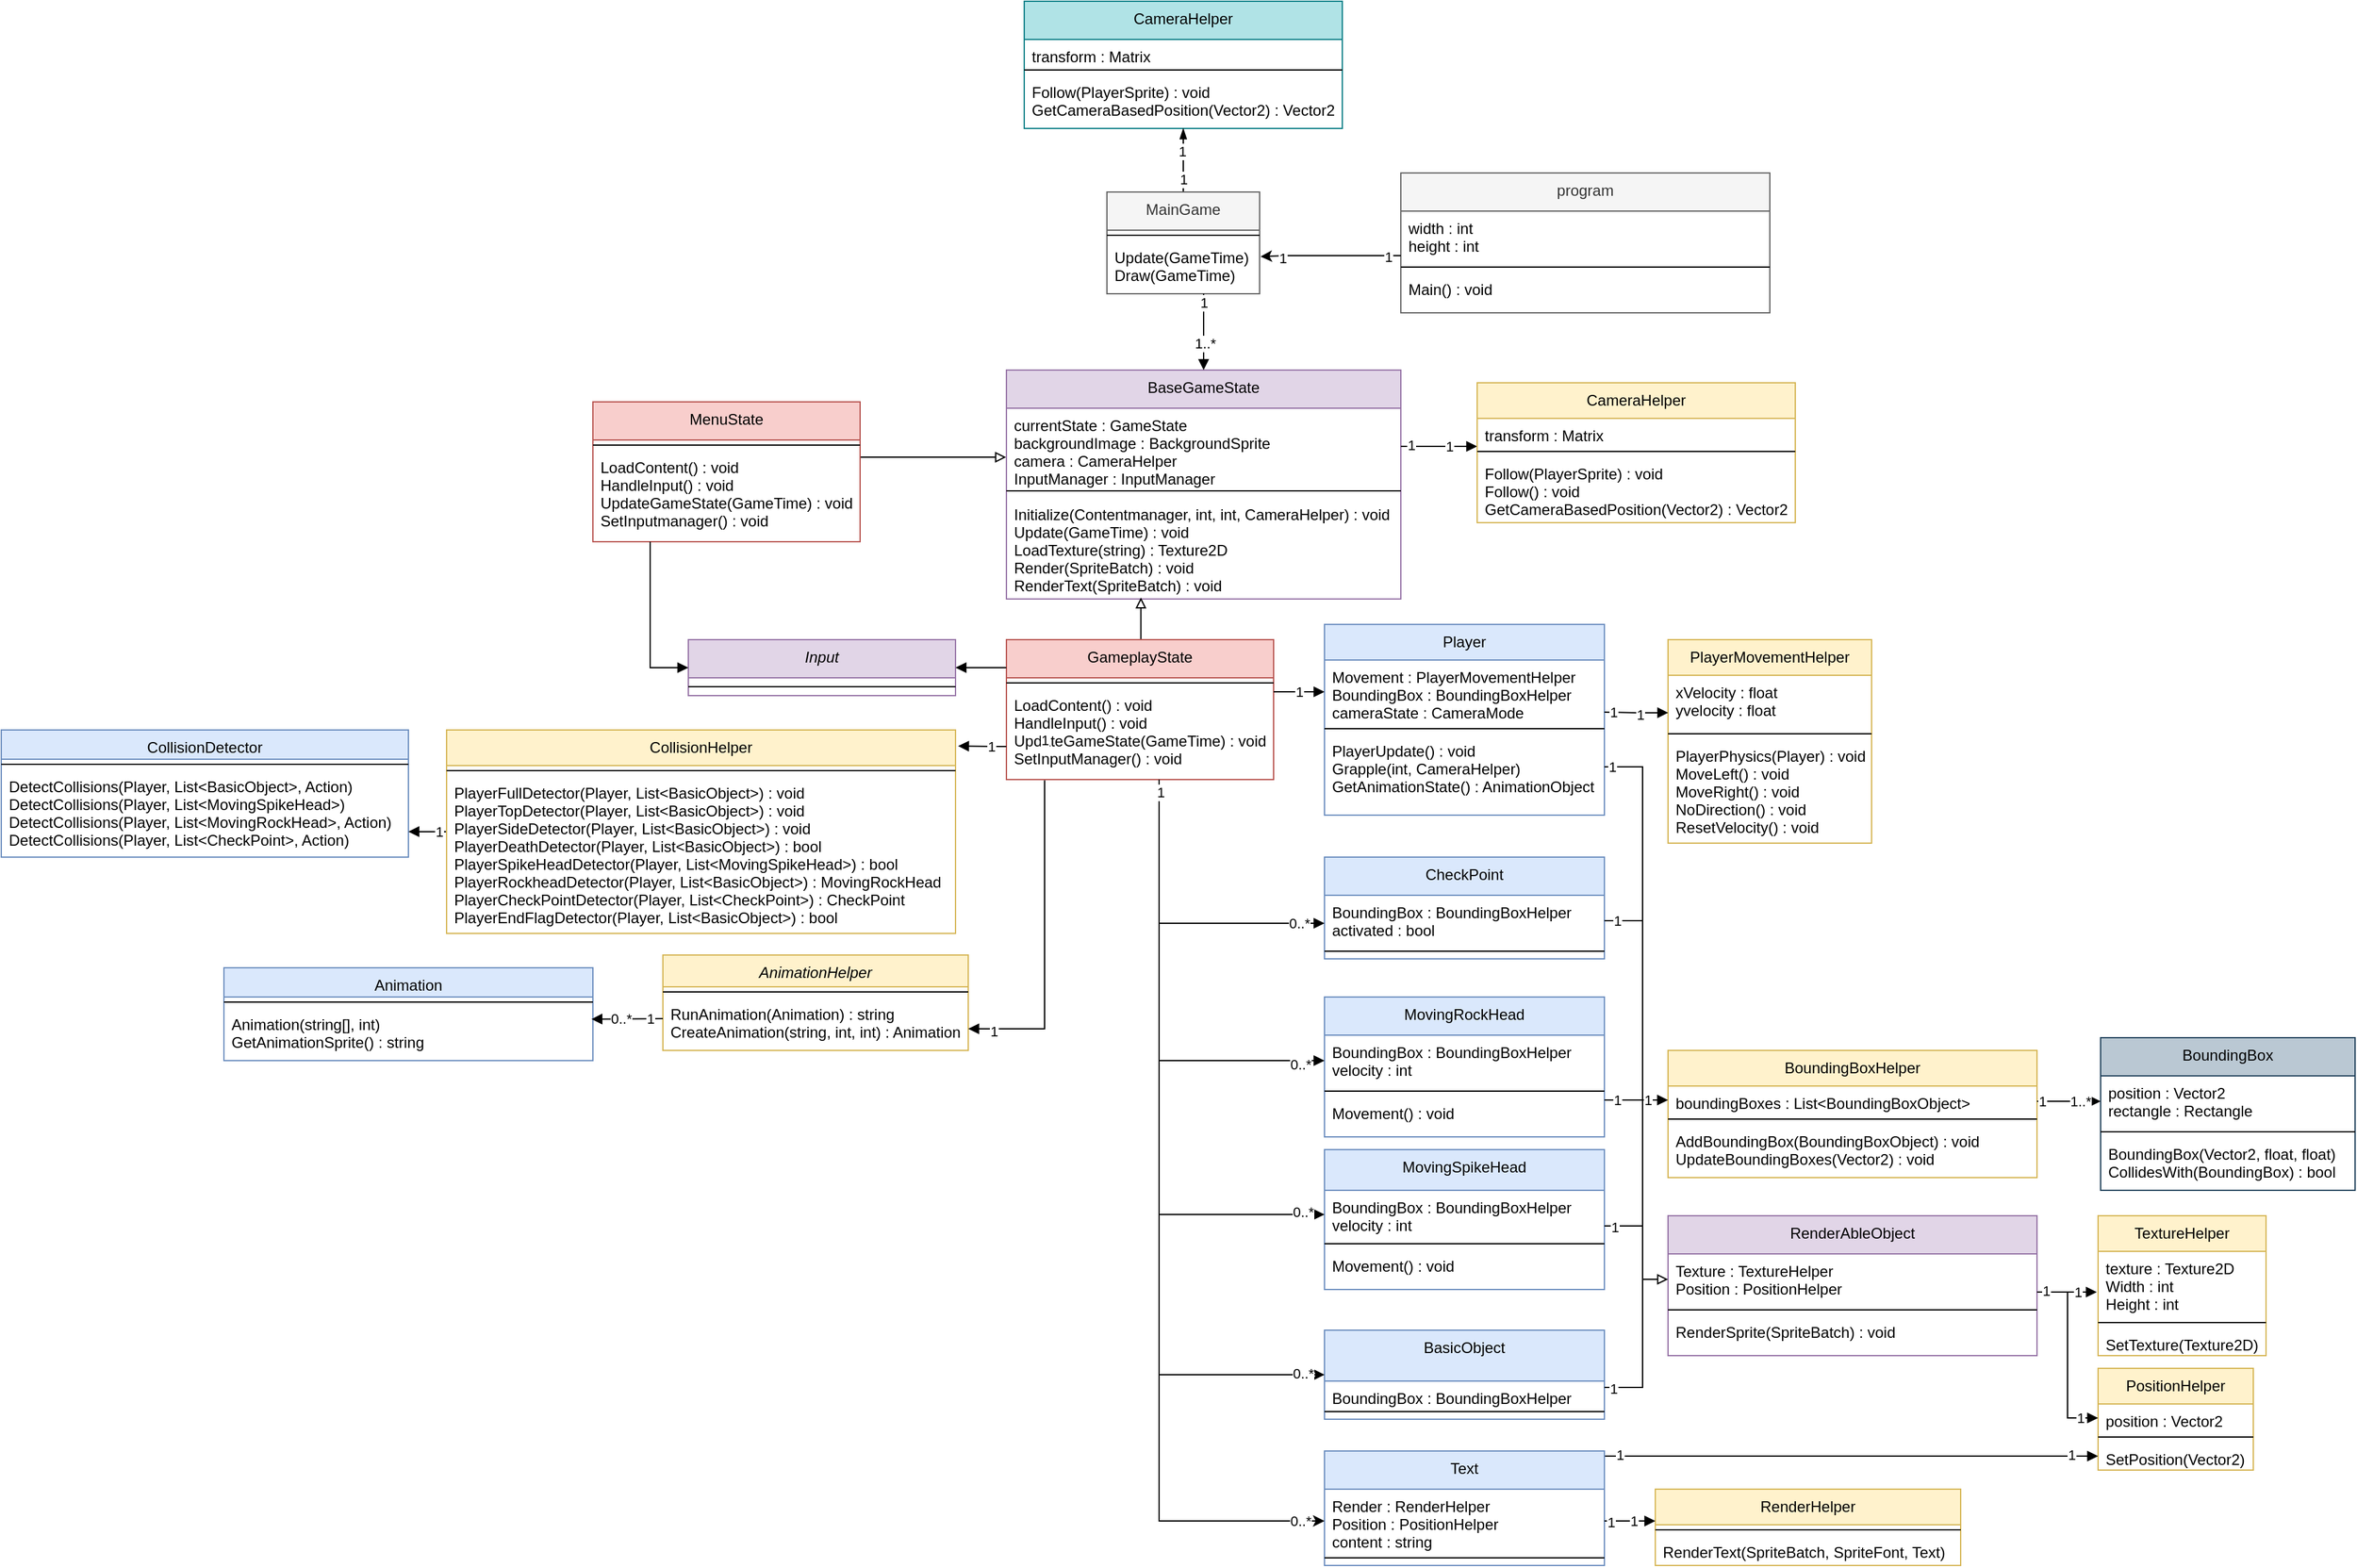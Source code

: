 <mxfile version="14.6.1" type="device"><diagram id="C5RBs43oDa-KdzZeNtuy" name="Page-1"><mxGraphModel dx="2031" dy="-80" grid="1" gridSize="10" guides="1" tooltips="1" connect="1" arrows="1" fold="1" page="1" pageScale="1" pageWidth="827" pageHeight="1169" math="0" shadow="0"><root><mxCell id="WIyWlLk6GJQsqaUBKTNV-0"/><mxCell id="WIyWlLk6GJQsqaUBKTNV-1" parent="WIyWlLk6GJQsqaUBKTNV-0"/><mxCell id="zkfFHV4jXpPFQw0GAbJ--0" value="AnimationHelper" style="swimlane;fontStyle=2;align=center;verticalAlign=top;childLayout=stackLayout;horizontal=1;startSize=25;horizontalStack=0;resizeParent=1;resizeLast=0;collapsible=1;marginBottom=0;rounded=0;shadow=0;strokeWidth=1;fillColor=#fff2cc;strokeColor=#d6b656;" parent="WIyWlLk6GJQsqaUBKTNV-1" vertex="1"><mxGeometry x="590" y="2940" width="240" height="75" as="geometry"><mxRectangle x="230" y="140" width="160" height="26" as="alternateBounds"/></mxGeometry></mxCell><mxCell id="zkfFHV4jXpPFQw0GAbJ--4" value="" style="line;html=1;strokeWidth=1;align=left;verticalAlign=middle;spacingTop=-1;spacingLeft=3;spacingRight=3;rotatable=0;labelPosition=right;points=[];portConstraint=eastwest;" parent="zkfFHV4jXpPFQw0GAbJ--0" vertex="1"><mxGeometry y="25" width="240" height="8" as="geometry"/></mxCell><mxCell id="zkfFHV4jXpPFQw0GAbJ--5" value="RunAnimation(Animation) : string&#10;CreateAnimation(string, int, int) : Animation" style="text;align=left;verticalAlign=top;spacingLeft=4;spacingRight=4;overflow=hidden;rotatable=0;points=[[0,0.5],[1,0.5]];portConstraint=eastwest;" parent="zkfFHV4jXpPFQw0GAbJ--0" vertex="1"><mxGeometry y="33" width="240" height="42" as="geometry"/></mxCell><mxCell id="zkfFHV4jXpPFQw0GAbJ--17" value="CameraHelper" style="swimlane;fontStyle=0;align=center;verticalAlign=top;childLayout=stackLayout;horizontal=1;startSize=30;horizontalStack=0;resizeParent=1;resizeLast=0;collapsible=1;marginBottom=0;rounded=0;shadow=0;strokeWidth=1;fillColor=#b0e3e6;strokeColor=#0e8088;" parent="WIyWlLk6GJQsqaUBKTNV-1" vertex="1"><mxGeometry x="874" y="2190" width="250" height="100" as="geometry"><mxRectangle x="550" y="140" width="160" height="26" as="alternateBounds"/></mxGeometry></mxCell><mxCell id="zkfFHV4jXpPFQw0GAbJ--18" value="transform : Matrix" style="text;align=left;verticalAlign=top;spacingLeft=4;spacingRight=4;overflow=hidden;rotatable=0;points=[[0,0.5],[1,0.5]];portConstraint=eastwest;" parent="zkfFHV4jXpPFQw0GAbJ--17" vertex="1"><mxGeometry y="30" width="250" height="20" as="geometry"/></mxCell><mxCell id="zkfFHV4jXpPFQw0GAbJ--23" value="" style="line;html=1;strokeWidth=1;align=left;verticalAlign=middle;spacingTop=-1;spacingLeft=3;spacingRight=3;rotatable=0;labelPosition=right;points=[];portConstraint=eastwest;" parent="zkfFHV4jXpPFQw0GAbJ--17" vertex="1"><mxGeometry y="50" width="250" height="8" as="geometry"/></mxCell><mxCell id="zkfFHV4jXpPFQw0GAbJ--24" value="Follow(PlayerSprite) : void&#10;GetCameraBasedPosition(Vector2) : Vector2" style="text;align=left;verticalAlign=top;spacingLeft=4;spacingRight=4;overflow=hidden;rotatable=0;points=[[0,0.5],[1,0.5]];portConstraint=eastwest;" parent="zkfFHV4jXpPFQw0GAbJ--17" vertex="1"><mxGeometry y="58" width="250" height="42" as="geometry"/></mxCell><mxCell id="UKJyOUW8SB3QgtQddZ1m-20" value="Input" style="swimlane;fontStyle=2;align=center;verticalAlign=top;childLayout=stackLayout;horizontal=1;startSize=30;horizontalStack=0;resizeParent=1;resizeLast=0;collapsible=1;marginBottom=0;rounded=0;shadow=0;strokeWidth=1;fillColor=#e1d5e7;strokeColor=#9673a6;" parent="WIyWlLk6GJQsqaUBKTNV-1" vertex="1"><mxGeometry x="610" y="2692" width="210" height="44" as="geometry"><mxRectangle x="230" y="140" width="160" height="26" as="alternateBounds"/></mxGeometry></mxCell><mxCell id="UKJyOUW8SB3QgtQddZ1m-21" value="" style="line;html=1;strokeWidth=1;align=left;verticalAlign=middle;spacingTop=-1;spacingLeft=3;spacingRight=3;rotatable=0;labelPosition=right;points=[];portConstraint=eastwest;" parent="UKJyOUW8SB3QgtQddZ1m-20" vertex="1"><mxGeometry y="30" width="210" height="14" as="geometry"/></mxCell><mxCell id="UKJyOUW8SB3QgtQddZ1m-43" value="BaseGameState" style="swimlane;fontStyle=0;align=center;verticalAlign=top;childLayout=stackLayout;horizontal=1;startSize=30;horizontalStack=0;resizeParent=1;resizeLast=0;collapsible=1;marginBottom=0;rounded=0;shadow=0;strokeWidth=1;fillColor=#e1d5e7;strokeColor=#9673a6;" parent="WIyWlLk6GJQsqaUBKTNV-1" vertex="1"><mxGeometry x="860" y="2480" width="310" height="180" as="geometry"><mxRectangle x="550" y="140" width="160" height="26" as="alternateBounds"/></mxGeometry></mxCell><mxCell id="UKJyOUW8SB3QgtQddZ1m-44" value="currentState : GameState&#10;backgroundImage : BackgroundSprite&#10;camera : CameraHelper&#10;InputManager : InputManager" style="text;align=left;verticalAlign=top;spacingLeft=4;spacingRight=4;overflow=hidden;rotatable=0;points=[[0,0.5],[1,0.5]];portConstraint=eastwest;" parent="UKJyOUW8SB3QgtQddZ1m-43" vertex="1"><mxGeometry y="30" width="310" height="60" as="geometry"/></mxCell><mxCell id="UKJyOUW8SB3QgtQddZ1m-45" value="" style="line;html=1;strokeWidth=1;align=left;verticalAlign=middle;spacingTop=-1;spacingLeft=3;spacingRight=3;rotatable=0;labelPosition=right;points=[];portConstraint=eastwest;" parent="UKJyOUW8SB3QgtQddZ1m-43" vertex="1"><mxGeometry y="90" width="310" height="10" as="geometry"/></mxCell><mxCell id="UKJyOUW8SB3QgtQddZ1m-46" value="Initialize(Contentmanager, int, int, CameraHelper) : void&#10;Update(GameTime) : void&#10;LoadTexture(string) : Texture2D&#10;Render(SpriteBatch) : void&#10;RenderText(SpriteBatch) : void" style="text;align=left;verticalAlign=top;spacingLeft=4;spacingRight=4;overflow=hidden;rotatable=0;points=[[0,0.5],[1,0.5]];portConstraint=eastwest;" parent="UKJyOUW8SB3QgtQddZ1m-43" vertex="1"><mxGeometry y="100" width="310" height="80" as="geometry"/></mxCell><mxCell id="UKJyOUW8SB3QgtQddZ1m-122" style="edgeStyle=orthogonalEdgeStyle;rounded=0;orthogonalLoop=1;jettySize=auto;html=1;endArrow=block;endFill=0;entryX=-0.001;entryY=0.642;entryDx=0;entryDy=0;entryPerimeter=0;" parent="WIyWlLk6GJQsqaUBKTNV-1" source="UKJyOUW8SB3QgtQddZ1m-53" edge="1" target="UKJyOUW8SB3QgtQddZ1m-44"><mxGeometry relative="1" as="geometry"><mxPoint x="895.03" y="3030" as="sourcePoint"/><mxPoint x="895" y="2670" as="targetPoint"/><Array as="points"><mxPoint x="790" y="2549"/></Array></mxGeometry></mxCell><mxCell id="UKJyOUW8SB3QgtQddZ1m-50" value="MenuState" style="swimlane;fontStyle=0;align=center;verticalAlign=top;childLayout=stackLayout;horizontal=1;startSize=30;horizontalStack=0;resizeParent=1;resizeLast=0;collapsible=1;marginBottom=0;rounded=0;shadow=0;strokeWidth=1;fillColor=#f8cecc;strokeColor=#b85450;" parent="WIyWlLk6GJQsqaUBKTNV-1" vertex="1"><mxGeometry x="535" y="2505" width="210" height="110" as="geometry"><mxRectangle x="550" y="140" width="160" height="26" as="alternateBounds"/></mxGeometry></mxCell><mxCell id="UKJyOUW8SB3QgtQddZ1m-52" value="" style="line;html=1;strokeWidth=1;align=left;verticalAlign=middle;spacingTop=-1;spacingLeft=3;spacingRight=3;rotatable=0;labelPosition=right;points=[];portConstraint=eastwest;" parent="UKJyOUW8SB3QgtQddZ1m-50" vertex="1"><mxGeometry y="30" width="210" height="8" as="geometry"/></mxCell><mxCell id="UKJyOUW8SB3QgtQddZ1m-53" value="LoadContent() : void&#10;HandleInput() : void&#10;UpdateGameState(GameTime) : void&#10;SetInputmanager() : void" style="text;align=left;verticalAlign=top;spacingLeft=4;spacingRight=4;overflow=hidden;rotatable=0;points=[[0,0.5],[1,0.5]];portConstraint=eastwest;" parent="UKJyOUW8SB3QgtQddZ1m-50" vertex="1"><mxGeometry y="38" width="210" height="72" as="geometry"/></mxCell><mxCell id="UKJyOUW8SB3QgtQddZ1m-123" style="edgeStyle=orthogonalEdgeStyle;rounded=0;orthogonalLoop=1;jettySize=auto;html=1;endArrow=block;endFill=0;entryX=0.341;entryY=0.986;entryDx=0;entryDy=0;entryPerimeter=0;" parent="WIyWlLk6GJQsqaUBKTNV-1" source="UKJyOUW8SB3QgtQddZ1m-54" target="UKJyOUW8SB3QgtQddZ1m-46" edge="1"><mxGeometry relative="1" as="geometry"><mxPoint x="1130" y="2730" as="targetPoint"/><Array as="points"><mxPoint x="966" y="2659"/></Array></mxGeometry></mxCell><mxCell id="UKJyOUW8SB3QgtQddZ1m-54" value="GameplayState" style="swimlane;fontStyle=0;align=center;verticalAlign=top;childLayout=stackLayout;horizontal=1;startSize=30;horizontalStack=0;resizeParent=1;resizeLast=0;collapsible=1;marginBottom=0;rounded=0;shadow=0;strokeWidth=1;fillColor=#f8cecc;strokeColor=#b85450;" parent="WIyWlLk6GJQsqaUBKTNV-1" vertex="1"><mxGeometry x="860" y="2692" width="210" height="110" as="geometry"><mxRectangle x="550" y="140" width="160" height="26" as="alternateBounds"/></mxGeometry></mxCell><mxCell id="UKJyOUW8SB3QgtQddZ1m-56" value="" style="line;html=1;strokeWidth=1;align=left;verticalAlign=middle;spacingTop=-1;spacingLeft=3;spacingRight=3;rotatable=0;labelPosition=right;points=[];portConstraint=eastwest;" parent="UKJyOUW8SB3QgtQddZ1m-54" vertex="1"><mxGeometry y="30" width="210" height="8" as="geometry"/></mxCell><mxCell id="UKJyOUW8SB3QgtQddZ1m-57" value="LoadContent() : void&#10;HandleInput() : void&#10;UpdateGameState(GameTime) : void&#10;SetInputManager() : void&#10;" style="text;align=left;verticalAlign=top;spacingLeft=4;spacingRight=4;overflow=hidden;rotatable=0;points=[[0,0.5],[1,0.5]];portConstraint=eastwest;" parent="UKJyOUW8SB3QgtQddZ1m-54" vertex="1"><mxGeometry y="38" width="210" height="72" as="geometry"/></mxCell><mxCell id="UKJyOUW8SB3QgtQddZ1m-58" value="RenderAbleObject&#10;" style="swimlane;fontStyle=0;align=center;verticalAlign=top;childLayout=stackLayout;horizontal=1;startSize=30;horizontalStack=0;resizeParent=1;resizeLast=0;collapsible=1;marginBottom=0;rounded=0;shadow=0;strokeWidth=1;fillColor=#e1d5e7;strokeColor=#9673a6;" parent="WIyWlLk6GJQsqaUBKTNV-1" vertex="1"><mxGeometry x="1380" y="3145" width="290" height="110" as="geometry"><mxRectangle x="550" y="140" width="160" height="26" as="alternateBounds"/></mxGeometry></mxCell><mxCell id="UKJyOUW8SB3QgtQddZ1m-59" value="Texture : TextureHelper&#10;Position : PositionHelper" style="text;align=left;verticalAlign=top;spacingLeft=4;spacingRight=4;overflow=hidden;rotatable=0;points=[[0,0.5],[1,0.5]];portConstraint=eastwest;" parent="UKJyOUW8SB3QgtQddZ1m-58" vertex="1"><mxGeometry y="30" width="290" height="40" as="geometry"/></mxCell><mxCell id="UKJyOUW8SB3QgtQddZ1m-60" value="" style="line;html=1;strokeWidth=1;align=left;verticalAlign=middle;spacingTop=-1;spacingLeft=3;spacingRight=3;rotatable=0;labelPosition=right;points=[];portConstraint=eastwest;" parent="UKJyOUW8SB3QgtQddZ1m-58" vertex="1"><mxGeometry y="70" width="290" height="8" as="geometry"/></mxCell><mxCell id="UKJyOUW8SB3QgtQddZ1m-61" value="RenderSprite(SpriteBatch) : void" style="text;align=left;verticalAlign=top;spacingLeft=4;spacingRight=4;overflow=hidden;rotatable=0;points=[[0,0.5],[1,0.5]];portConstraint=eastwest;" parent="UKJyOUW8SB3QgtQddZ1m-58" vertex="1"><mxGeometry y="78" width="290" height="22" as="geometry"/></mxCell><mxCell id="UKJyOUW8SB3QgtQddZ1m-62" value="Animation" style="swimlane;fontStyle=0;align=center;verticalAlign=top;childLayout=stackLayout;horizontal=1;startSize=23;horizontalStack=0;resizeParent=1;resizeLast=0;collapsible=1;marginBottom=0;rounded=0;shadow=0;strokeWidth=1;strokeColor=#6c8ebf;fillColor=#dae8fc;" parent="WIyWlLk6GJQsqaUBKTNV-1" vertex="1"><mxGeometry x="245" y="2950" width="290" height="73" as="geometry"><mxRectangle x="550" y="140" width="160" height="26" as="alternateBounds"/></mxGeometry></mxCell><mxCell id="UKJyOUW8SB3QgtQddZ1m-64" value="" style="line;html=1;strokeWidth=1;align=left;verticalAlign=middle;spacingTop=-1;spacingLeft=3;spacingRight=3;rotatable=0;labelPosition=right;points=[];portConstraint=eastwest;" parent="UKJyOUW8SB3QgtQddZ1m-62" vertex="1"><mxGeometry y="23" width="290" height="8" as="geometry"/></mxCell><mxCell id="UKJyOUW8SB3QgtQddZ1m-65" value="Animation(string[], int)&#10;GetAnimationSprite() : string" style="text;align=left;verticalAlign=top;spacingLeft=4;spacingRight=4;overflow=hidden;rotatable=0;points=[[0,0.5],[1,0.5]];portConstraint=eastwest;" parent="UKJyOUW8SB3QgtQddZ1m-62" vertex="1"><mxGeometry y="31" width="290" height="42" as="geometry"/></mxCell><mxCell id="UKJyOUW8SB3QgtQddZ1m-70" value="BoundingBox" style="swimlane;fontStyle=0;align=center;verticalAlign=top;childLayout=stackLayout;horizontal=1;startSize=30;horizontalStack=0;resizeParent=1;resizeLast=0;collapsible=1;marginBottom=0;rounded=0;shadow=0;strokeWidth=1;fillColor=#bac8d3;strokeColor=#23445d;" parent="WIyWlLk6GJQsqaUBKTNV-1" vertex="1"><mxGeometry x="1720" y="3005" width="200" height="120" as="geometry"><mxRectangle x="550" y="140" width="160" height="26" as="alternateBounds"/></mxGeometry></mxCell><mxCell id="UKJyOUW8SB3QgtQddZ1m-71" value="position : Vector2&#10;rectangle : Rectangle" style="text;align=left;verticalAlign=top;spacingLeft=4;spacingRight=4;overflow=hidden;rotatable=0;points=[[0,0.5],[1,0.5]];portConstraint=eastwest;" parent="UKJyOUW8SB3QgtQddZ1m-70" vertex="1"><mxGeometry y="30" width="200" height="40" as="geometry"/></mxCell><mxCell id="UKJyOUW8SB3QgtQddZ1m-72" value="" style="line;html=1;strokeWidth=1;align=left;verticalAlign=middle;spacingTop=-1;spacingLeft=3;spacingRight=3;rotatable=0;labelPosition=right;points=[];portConstraint=eastwest;" parent="UKJyOUW8SB3QgtQddZ1m-70" vertex="1"><mxGeometry y="70" width="200" height="8" as="geometry"/></mxCell><mxCell id="UKJyOUW8SB3QgtQddZ1m-73" value="BoundingBox(Vector2, float, float)&#10;CollidesWith(BoundingBox) : bool" style="text;align=left;verticalAlign=top;spacingLeft=4;spacingRight=4;overflow=hidden;rotatable=0;points=[[0,0.5],[1,0.5]];portConstraint=eastwest;" parent="UKJyOUW8SB3QgtQddZ1m-70" vertex="1"><mxGeometry y="78" width="200" height="42" as="geometry"/></mxCell><mxCell id="UKJyOUW8SB3QgtQddZ1m-78" value="CheckPoint" style="swimlane;fontStyle=0;align=center;verticalAlign=top;childLayout=stackLayout;horizontal=1;startSize=30;horizontalStack=0;resizeParent=1;resizeLast=0;collapsible=1;marginBottom=0;rounded=0;shadow=0;strokeWidth=1;fillColor=#dae8fc;strokeColor=#6c8ebf;" parent="WIyWlLk6GJQsqaUBKTNV-1" vertex="1"><mxGeometry x="1110" y="2863" width="220" height="80" as="geometry"><mxRectangle x="550" y="140" width="160" height="26" as="alternateBounds"/></mxGeometry></mxCell><mxCell id="UKJyOUW8SB3QgtQddZ1m-79" value="BoundingBox : BoundingBoxHelper&#10;activated : bool" style="text;align=left;verticalAlign=top;spacingLeft=4;spacingRight=4;overflow=hidden;rotatable=0;points=[[0,0.5],[1,0.5]];portConstraint=eastwest;" parent="UKJyOUW8SB3QgtQddZ1m-78" vertex="1"><mxGeometry y="30" width="220" height="40" as="geometry"/></mxCell><mxCell id="UKJyOUW8SB3QgtQddZ1m-80" value="" style="line;html=1;strokeWidth=1;align=left;verticalAlign=middle;spacingTop=-1;spacingLeft=3;spacingRight=3;rotatable=0;labelPosition=right;points=[];portConstraint=eastwest;" parent="UKJyOUW8SB3QgtQddZ1m-78" vertex="1"><mxGeometry y="70" width="220" height="8" as="geometry"/></mxCell><mxCell id="UKJyOUW8SB3QgtQddZ1m-82" value="CollisionDetector" style="swimlane;fontStyle=0;align=center;verticalAlign=top;childLayout=stackLayout;horizontal=1;startSize=23;horizontalStack=0;resizeParent=1;resizeLast=0;collapsible=1;marginBottom=0;rounded=0;shadow=0;strokeWidth=1;fillColor=#dae8fc;strokeColor=#6c8ebf;" parent="WIyWlLk6GJQsqaUBKTNV-1" vertex="1"><mxGeometry x="70" y="2763" width="320" height="100" as="geometry"><mxRectangle x="550" y="140" width="160" height="26" as="alternateBounds"/></mxGeometry></mxCell><mxCell id="UKJyOUW8SB3QgtQddZ1m-84" value="" style="line;html=1;strokeWidth=1;align=left;verticalAlign=middle;spacingTop=-1;spacingLeft=3;spacingRight=3;rotatable=0;labelPosition=right;points=[];portConstraint=eastwest;" parent="UKJyOUW8SB3QgtQddZ1m-82" vertex="1"><mxGeometry y="23" width="320" height="8" as="geometry"/></mxCell><mxCell id="UKJyOUW8SB3QgtQddZ1m-85" value="DetectCollisions(Player, List&lt;BasicObject&gt;, Action)&#10;DetectCollisions(Player, List&lt;MovingSpikeHead&gt;)&#10;DetectCollisions(Player, List&lt;MovingRockHead&gt;, Action)&#10;DetectCollisions(Player, List&lt;CheckPoint&gt;, Action)" style="text;align=left;verticalAlign=top;spacingLeft=4;spacingRight=4;overflow=hidden;rotatable=0;points=[[0,0.5],[1,0.5]];portConstraint=eastwest;" parent="UKJyOUW8SB3QgtQddZ1m-82" vertex="1"><mxGeometry y="31" width="320" height="69" as="geometry"/></mxCell><mxCell id="UKJyOUW8SB3QgtQddZ1m-95" value="MovingRockHead" style="swimlane;fontStyle=0;align=center;verticalAlign=top;childLayout=stackLayout;horizontal=1;startSize=30;horizontalStack=0;resizeParent=1;resizeLast=0;collapsible=1;marginBottom=0;rounded=0;shadow=0;strokeWidth=1;fillColor=#dae8fc;strokeColor=#6c8ebf;" parent="WIyWlLk6GJQsqaUBKTNV-1" vertex="1"><mxGeometry x="1110" y="2973" width="220" height="110" as="geometry"><mxRectangle x="550" y="140" width="160" height="26" as="alternateBounds"/></mxGeometry></mxCell><mxCell id="UKJyOUW8SB3QgtQddZ1m-96" value="BoundingBox : BoundingBoxHelper&#10;velocity : int" style="text;align=left;verticalAlign=top;spacingLeft=4;spacingRight=4;overflow=hidden;rotatable=0;points=[[0,0.5],[1,0.5]];portConstraint=eastwest;" parent="UKJyOUW8SB3QgtQddZ1m-95" vertex="1"><mxGeometry y="30" width="220" height="40" as="geometry"/></mxCell><mxCell id="UKJyOUW8SB3QgtQddZ1m-97" value="" style="line;html=1;strokeWidth=1;align=left;verticalAlign=middle;spacingTop=-1;spacingLeft=3;spacingRight=3;rotatable=0;labelPosition=right;points=[];portConstraint=eastwest;" parent="UKJyOUW8SB3QgtQddZ1m-95" vertex="1"><mxGeometry y="70" width="220" height="8" as="geometry"/></mxCell><mxCell id="UKJyOUW8SB3QgtQddZ1m-98" value="Movement() : void" style="text;align=left;verticalAlign=top;spacingLeft=4;spacingRight=4;overflow=hidden;rotatable=0;points=[[0,0.5],[1,0.5]];portConstraint=eastwest;" parent="UKJyOUW8SB3QgtQddZ1m-95" vertex="1"><mxGeometry y="78" width="220" height="32" as="geometry"/></mxCell><mxCell id="UKJyOUW8SB3QgtQddZ1m-99" value="MovingSpikeHead" style="swimlane;fontStyle=0;align=center;verticalAlign=top;childLayout=stackLayout;horizontal=1;startSize=32;horizontalStack=0;resizeParent=1;resizeLast=0;collapsible=1;marginBottom=0;rounded=0;shadow=0;strokeWidth=1;fillColor=#dae8fc;strokeColor=#6c8ebf;" parent="WIyWlLk6GJQsqaUBKTNV-1" vertex="1"><mxGeometry x="1110" y="3093" width="220" height="110" as="geometry"><mxRectangle x="550" y="140" width="160" height="26" as="alternateBounds"/></mxGeometry></mxCell><mxCell id="UKJyOUW8SB3QgtQddZ1m-100" value="BoundingBox : BoundingBoxHelper&#10;velocity : int" style="text;align=left;verticalAlign=top;spacingLeft=4;spacingRight=4;overflow=hidden;rotatable=0;points=[[0,0.5],[1,0.5]];portConstraint=eastwest;" parent="UKJyOUW8SB3QgtQddZ1m-99" vertex="1"><mxGeometry y="32" width="220" height="38" as="geometry"/></mxCell><mxCell id="UKJyOUW8SB3QgtQddZ1m-101" value="" style="line;html=1;strokeWidth=1;align=left;verticalAlign=middle;spacingTop=-1;spacingLeft=3;spacingRight=3;rotatable=0;labelPosition=right;points=[];portConstraint=eastwest;" parent="UKJyOUW8SB3QgtQddZ1m-99" vertex="1"><mxGeometry y="70" width="220" height="8" as="geometry"/></mxCell><mxCell id="UKJyOUW8SB3QgtQddZ1m-102" value="Movement() : void" style="text;align=left;verticalAlign=top;spacingLeft=4;spacingRight=4;overflow=hidden;rotatable=0;points=[[0,0.5],[1,0.5]];portConstraint=eastwest;" parent="UKJyOUW8SB3QgtQddZ1m-99" vertex="1"><mxGeometry y="78" width="220" height="22" as="geometry"/></mxCell><mxCell id="UKJyOUW8SB3QgtQddZ1m-108" value="program" style="swimlane;fontStyle=0;align=center;verticalAlign=top;childLayout=stackLayout;horizontal=1;startSize=30;horizontalStack=0;resizeParent=1;resizeLast=0;collapsible=1;marginBottom=0;rounded=0;shadow=0;strokeWidth=1;fillColor=#f5f5f5;strokeColor=#666666;fontColor=#333333;" parent="WIyWlLk6GJQsqaUBKTNV-1" vertex="1"><mxGeometry x="1170" y="2325" width="290" height="110" as="geometry"><mxRectangle x="550" y="140" width="160" height="26" as="alternateBounds"/></mxGeometry></mxCell><mxCell id="UKJyOUW8SB3QgtQddZ1m-109" value="width : int&#10;height : int" style="text;align=left;verticalAlign=top;spacingLeft=4;spacingRight=4;overflow=hidden;rotatable=0;points=[[0,0.5],[1,0.5]];portConstraint=eastwest;" parent="UKJyOUW8SB3QgtQddZ1m-108" vertex="1"><mxGeometry y="30" width="290" height="40" as="geometry"/></mxCell><mxCell id="UKJyOUW8SB3QgtQddZ1m-110" value="" style="line;html=1;strokeWidth=1;align=left;verticalAlign=middle;spacingTop=-1;spacingLeft=3;spacingRight=3;rotatable=0;labelPosition=right;points=[];portConstraint=eastwest;" parent="UKJyOUW8SB3QgtQddZ1m-108" vertex="1"><mxGeometry y="70" width="290" height="8" as="geometry"/></mxCell><mxCell id="UKJyOUW8SB3QgtQddZ1m-111" value="Main() : void" style="text;align=left;verticalAlign=top;spacingLeft=4;spacingRight=4;overflow=hidden;rotatable=0;points=[[0,0.5],[1,0.5]];portConstraint=eastwest;" parent="UKJyOUW8SB3QgtQddZ1m-108" vertex="1"><mxGeometry y="78" width="290" height="32" as="geometry"/></mxCell><mxCell id="UKJyOUW8SB3QgtQddZ1m-127" style="edgeStyle=orthogonalEdgeStyle;rounded=0;orthogonalLoop=1;jettySize=auto;html=1;entryX=0.5;entryY=1;entryDx=0;entryDy=0;endArrow=blockThin;endFill=1;" parent="WIyWlLk6GJQsqaUBKTNV-1" source="UKJyOUW8SB3QgtQddZ1m-112" target="zkfFHV4jXpPFQw0GAbJ--17" edge="1"><mxGeometry relative="1" as="geometry"/></mxCell><mxCell id="JgS4FXHaEcFhiL_z27jt-89" value="1" style="edgeLabel;html=1;align=center;verticalAlign=middle;resizable=0;points=[];" parent="UKJyOUW8SB3QgtQddZ1m-127" vertex="1" connectable="0"><mxGeometry x="-0.697" relative="1" as="geometry"><mxPoint y="-3" as="offset"/></mxGeometry></mxCell><mxCell id="JgS4FXHaEcFhiL_z27jt-90" value="1" style="edgeLabel;html=1;align=center;verticalAlign=middle;resizable=0;points=[];" parent="UKJyOUW8SB3QgtQddZ1m-127" vertex="1" connectable="0"><mxGeometry x="0.29" y="1" relative="1" as="geometry"><mxPoint as="offset"/></mxGeometry></mxCell><mxCell id="UKJyOUW8SB3QgtQddZ1m-112" value="MainGame" style="swimlane;fontStyle=0;align=center;verticalAlign=top;childLayout=stackLayout;horizontal=1;startSize=30;horizontalStack=0;resizeParent=1;resizeLast=0;collapsible=1;marginBottom=0;rounded=0;shadow=0;strokeWidth=1;fillColor=#f5f5f5;strokeColor=#666666;fontColor=#333333;" parent="WIyWlLk6GJQsqaUBKTNV-1" vertex="1"><mxGeometry x="939" y="2340" width="120" height="80" as="geometry"><mxRectangle x="550" y="140" width="160" height="26" as="alternateBounds"/></mxGeometry></mxCell><mxCell id="UKJyOUW8SB3QgtQddZ1m-114" value="" style="line;html=1;strokeWidth=1;align=left;verticalAlign=middle;spacingTop=-1;spacingLeft=3;spacingRight=3;rotatable=0;labelPosition=right;points=[];portConstraint=eastwest;" parent="UKJyOUW8SB3QgtQddZ1m-112" vertex="1"><mxGeometry y="30" width="120" height="8" as="geometry"/></mxCell><mxCell id="UKJyOUW8SB3QgtQddZ1m-115" value="Update(GameTime)&#10;Draw(GameTime)" style="text;align=left;verticalAlign=top;spacingLeft=4;spacingRight=4;overflow=hidden;rotatable=0;points=[[0,0.5],[1,0.5]];portConstraint=eastwest;" parent="UKJyOUW8SB3QgtQddZ1m-112" vertex="1"><mxGeometry y="38" width="120" height="42" as="geometry"/></mxCell><mxCell id="JgS4FXHaEcFhiL_z27jt-22" style="edgeStyle=orthogonalEdgeStyle;rounded=0;orthogonalLoop=1;jettySize=auto;html=1;entryX=0.5;entryY=0;entryDx=0;entryDy=0;endArrow=block;endFill=1;" parent="WIyWlLk6GJQsqaUBKTNV-1" source="UKJyOUW8SB3QgtQddZ1m-115" target="UKJyOUW8SB3QgtQddZ1m-43" edge="1"><mxGeometry relative="1" as="geometry"><Array as="points"><mxPoint x="1015" y="2460"/><mxPoint x="1015" y="2460"/></Array></mxGeometry></mxCell><mxCell id="JgS4FXHaEcFhiL_z27jt-87" value="1" style="edgeLabel;html=1;align=center;verticalAlign=middle;resizable=0;points=[];" parent="JgS4FXHaEcFhiL_z27jt-22" vertex="1" connectable="0"><mxGeometry x="-0.781" relative="1" as="geometry"><mxPoint as="offset"/></mxGeometry></mxCell><mxCell id="JgS4FXHaEcFhiL_z27jt-88" value="1..*" style="edgeLabel;html=1;align=center;verticalAlign=middle;resizable=0;points=[];" parent="JgS4FXHaEcFhiL_z27jt-22" vertex="1" connectable="0"><mxGeometry x="0.286" y="1" relative="1" as="geometry"><mxPoint as="offset"/></mxGeometry></mxCell><mxCell id="gTnnbaOw289fGiTRj1ef-2" style="edgeStyle=orthogonalEdgeStyle;rounded=0;orthogonalLoop=1;jettySize=auto;html=1;entryX=1.006;entryY=0.304;entryDx=0;entryDy=0;entryPerimeter=0;" parent="WIyWlLk6GJQsqaUBKTNV-1" source="UKJyOUW8SB3QgtQddZ1m-109" target="UKJyOUW8SB3QgtQddZ1m-115" edge="1"><mxGeometry relative="1" as="geometry"><mxPoint x="1100" y="2430" as="targetPoint"/><Array as="points"><mxPoint x="1080" y="2390"/><mxPoint x="1060" y="2391"/></Array></mxGeometry></mxCell><mxCell id="gTnnbaOw289fGiTRj1ef-3" value="1" style="edgeLabel;html=1;align=center;verticalAlign=middle;resizable=0;points=[];" parent="gTnnbaOw289fGiTRj1ef-2" vertex="1" connectable="0"><mxGeometry x="-0.821" y="1" relative="1" as="geometry"><mxPoint as="offset"/></mxGeometry></mxCell><mxCell id="gTnnbaOw289fGiTRj1ef-4" value="1" style="edgeLabel;html=1;align=center;verticalAlign=middle;resizable=0;points=[];" parent="gTnnbaOw289fGiTRj1ef-2" vertex="1" connectable="0"><mxGeometry x="0.699" y="2" relative="1" as="geometry"><mxPoint as="offset"/></mxGeometry></mxCell><mxCell id="oJLxA_RmG0x0iidWIF-b-1" style="edgeStyle=orthogonalEdgeStyle;rounded=0;orthogonalLoop=1;jettySize=auto;html=1;endArrow=block;endFill=1;" edge="1" parent="WIyWlLk6GJQsqaUBKTNV-1" source="UKJyOUW8SB3QgtQddZ1m-53" target="UKJyOUW8SB3QgtQddZ1m-20"><mxGeometry relative="1" as="geometry"><Array as="points"><mxPoint x="580" y="2714"/></Array></mxGeometry></mxCell><mxCell id="oJLxA_RmG0x0iidWIF-b-2" style="edgeStyle=orthogonalEdgeStyle;rounded=0;orthogonalLoop=1;jettySize=auto;html=1;entryX=1;entryY=0.5;entryDx=0;entryDy=0;endArrow=block;endFill=1;" edge="1" parent="WIyWlLk6GJQsqaUBKTNV-1" target="UKJyOUW8SB3QgtQddZ1m-20"><mxGeometry relative="1" as="geometry"><mxPoint x="860" y="2714" as="sourcePoint"/><Array as="points"><mxPoint x="860" y="2714"/></Array></mxGeometry></mxCell><mxCell id="JgS4FXHaEcFhiL_z27jt-17" style="edgeStyle=orthogonalEdgeStyle;rounded=0;orthogonalLoop=1;jettySize=auto;html=1;endArrow=block;endFill=1;exitX=0.143;exitY=1.008;exitDx=0;exitDy=0;exitPerimeter=0;" parent="WIyWlLk6GJQsqaUBKTNV-1" edge="1" source="UKJyOUW8SB3QgtQddZ1m-57"><mxGeometry relative="1" as="geometry"><Array as="points"><mxPoint x="890" y="2998"/></Array><mxPoint x="890" y="2810" as="sourcePoint"/><mxPoint x="830" y="2998" as="targetPoint"/></mxGeometry></mxCell><mxCell id="JgS4FXHaEcFhiL_z27jt-62" value="1" style="edgeLabel;html=1;align=center;verticalAlign=middle;resizable=0;points=[];" parent="JgS4FXHaEcFhiL_z27jt-17" vertex="1" connectable="0"><mxGeometry x="0.33" relative="1" as="geometry"><mxPoint x="-40" y="27" as="offset"/></mxGeometry></mxCell><mxCell id="JgS4FXHaEcFhiL_z27jt-63" value="1" style="edgeLabel;html=1;align=center;verticalAlign=middle;resizable=0;points=[];" parent="JgS4FXHaEcFhiL_z27jt-17" vertex="1" connectable="0"><mxGeometry x="-0.681" relative="1" as="geometry"><mxPoint y="-72" as="offset"/></mxGeometry></mxCell><mxCell id="oJLxA_RmG0x0iidWIF-b-5" style="edgeStyle=orthogonalEdgeStyle;rounded=0;orthogonalLoop=1;jettySize=auto;html=1;endArrow=block;endFill=1;entryX=0.996;entryY=0.224;entryDx=0;entryDy=0;entryPerimeter=0;" edge="1" parent="WIyWlLk6GJQsqaUBKTNV-1" target="UKJyOUW8SB3QgtQddZ1m-65"><mxGeometry relative="1" as="geometry"><mxPoint x="590" y="2990" as="sourcePoint"/><mxPoint x="385" y="3023" as="targetPoint"/><Array as="points"><mxPoint x="590" y="2990"/><mxPoint x="540" y="2990"/></Array></mxGeometry></mxCell><mxCell id="oJLxA_RmG0x0iidWIF-b-6" value="1" style="edgeLabel;html=1;align=center;verticalAlign=middle;resizable=0;points=[];" vertex="1" connectable="0" parent="oJLxA_RmG0x0iidWIF-b-5"><mxGeometry x="-0.829" relative="1" as="geometry"><mxPoint x="-5" as="offset"/></mxGeometry></mxCell><mxCell id="oJLxA_RmG0x0iidWIF-b-7" value="0..*" style="edgeLabel;html=1;align=center;verticalAlign=middle;resizable=0;points=[];" vertex="1" connectable="0" parent="oJLxA_RmG0x0iidWIF-b-5"><mxGeometry x="0.171" relative="1" as="geometry"><mxPoint as="offset"/></mxGeometry></mxCell><mxCell id="oJLxA_RmG0x0iidWIF-b-8" value="BasicObject" style="swimlane;fontStyle=0;align=center;verticalAlign=top;childLayout=stackLayout;horizontal=1;startSize=40;horizontalStack=0;resizeParent=1;resizeLast=0;collapsible=1;marginBottom=0;rounded=0;shadow=0;strokeWidth=1;fillColor=#dae8fc;strokeColor=#6c8ebf;" vertex="1" parent="WIyWlLk6GJQsqaUBKTNV-1"><mxGeometry x="1110" y="3235" width="220" height="70" as="geometry"><mxRectangle x="550" y="140" width="160" height="26" as="alternateBounds"/></mxGeometry></mxCell><mxCell id="oJLxA_RmG0x0iidWIF-b-9" value="BoundingBox : BoundingBoxHelper" style="text;align=left;verticalAlign=top;spacingLeft=4;spacingRight=4;overflow=hidden;rotatable=0;points=[[0,0.5],[1,0.5]];portConstraint=eastwest;" vertex="1" parent="oJLxA_RmG0x0iidWIF-b-8"><mxGeometry y="40" width="220" height="20" as="geometry"/></mxCell><mxCell id="oJLxA_RmG0x0iidWIF-b-10" value="" style="line;html=1;strokeWidth=1;align=left;verticalAlign=middle;spacingTop=-1;spacingLeft=3;spacingRight=3;rotatable=0;labelPosition=right;points=[];portConstraint=eastwest;" vertex="1" parent="oJLxA_RmG0x0iidWIF-b-8"><mxGeometry y="60" width="220" height="8" as="geometry"/></mxCell><mxCell id="oJLxA_RmG0x0iidWIF-b-12" value="Player" style="swimlane;fontStyle=0;align=center;verticalAlign=top;childLayout=stackLayout;horizontal=1;startSize=28;horizontalStack=0;resizeParent=1;resizeLast=0;collapsible=1;marginBottom=0;rounded=0;shadow=0;strokeWidth=1;fillColor=#dae8fc;strokeColor=#6c8ebf;" vertex="1" parent="WIyWlLk6GJQsqaUBKTNV-1"><mxGeometry x="1110" y="2680" width="220" height="150" as="geometry"><mxRectangle x="550" y="140" width="160" height="26" as="alternateBounds"/></mxGeometry></mxCell><mxCell id="oJLxA_RmG0x0iidWIF-b-13" value="Movement : PlayerMovementHelper&#10;BoundingBox : BoundingBoxHelper&#10;cameraState : CameraMode" style="text;align=left;verticalAlign=top;spacingLeft=4;spacingRight=4;overflow=hidden;rotatable=0;points=[[0,0.5],[1,0.5]];portConstraint=eastwest;" vertex="1" parent="oJLxA_RmG0x0iidWIF-b-12"><mxGeometry y="28" width="220" height="50" as="geometry"/></mxCell><mxCell id="oJLxA_RmG0x0iidWIF-b-14" value="" style="line;html=1;strokeWidth=1;align=left;verticalAlign=middle;spacingTop=-1;spacingLeft=3;spacingRight=3;rotatable=0;labelPosition=right;points=[];portConstraint=eastwest;" vertex="1" parent="oJLxA_RmG0x0iidWIF-b-12"><mxGeometry y="78" width="220" height="8" as="geometry"/></mxCell><mxCell id="oJLxA_RmG0x0iidWIF-b-15" value="PlayerUpdate() : void&#10;Grapple(int, CameraHelper)&#10;GetAnimationState() : AnimationObject" style="text;align=left;verticalAlign=top;spacingLeft=4;spacingRight=4;overflow=hidden;rotatable=0;points=[[0,0.5],[1,0.5]];portConstraint=eastwest;" vertex="1" parent="oJLxA_RmG0x0iidWIF-b-12"><mxGeometry y="86" width="220" height="52" as="geometry"/></mxCell><mxCell id="oJLxA_RmG0x0iidWIF-b-16" style="edgeStyle=orthogonalEdgeStyle;rounded=0;orthogonalLoop=1;jettySize=auto;html=1;entryX=0;entryY=0.5;entryDx=0;entryDy=0;endArrow=block;endFill=1;" edge="1" parent="WIyWlLk6GJQsqaUBKTNV-1" source="UKJyOUW8SB3QgtQddZ1m-57" target="oJLxA_RmG0x0iidWIF-b-13"><mxGeometry relative="1" as="geometry"><Array as="points"><mxPoint x="1090" y="2733"/><mxPoint x="1090" y="2733"/></Array></mxGeometry></mxCell><mxCell id="oJLxA_RmG0x0iidWIF-b-18" value="1" style="edgeLabel;html=1;align=center;verticalAlign=middle;resizable=0;points=[];" vertex="1" connectable="0" parent="oJLxA_RmG0x0iidWIF-b-16"><mxGeometry x="0.792" y="-2" relative="1" as="geometry"><mxPoint x="-16" y="-2" as="offset"/></mxGeometry></mxCell><mxCell id="oJLxA_RmG0x0iidWIF-b-19" style="edgeStyle=orthogonalEdgeStyle;rounded=0;orthogonalLoop=1;jettySize=auto;html=1;entryX=0;entryY=0.5;entryDx=0;entryDy=0;endArrow=block;endFill=1;" edge="1" parent="WIyWlLk6GJQsqaUBKTNV-1" source="UKJyOUW8SB3QgtQddZ1m-57" target="UKJyOUW8SB3QgtQddZ1m-100"><mxGeometry relative="1" as="geometry"><Array as="points"><mxPoint x="980" y="3144"/></Array></mxGeometry></mxCell><mxCell id="oJLxA_RmG0x0iidWIF-b-20" value="1" style="edgeLabel;html=1;align=center;verticalAlign=middle;resizable=0;points=[];" vertex="1" connectable="0" parent="oJLxA_RmG0x0iidWIF-b-19"><mxGeometry x="-0.96" y="1" relative="1" as="geometry"><mxPoint as="offset"/></mxGeometry></mxCell><mxCell id="oJLxA_RmG0x0iidWIF-b-21" value="0..*" style="edgeLabel;html=1;align=center;verticalAlign=middle;resizable=0;points=[];" vertex="1" connectable="0" parent="oJLxA_RmG0x0iidWIF-b-19"><mxGeometry x="0.954" y="2" relative="1" as="geometry"><mxPoint x="-6" as="offset"/></mxGeometry></mxCell><mxCell id="oJLxA_RmG0x0iidWIF-b-22" value="" style="endArrow=block;html=1;entryX=0;entryY=0.5;entryDx=0;entryDy=0;endFill=1;" edge="1" parent="WIyWlLk6GJQsqaUBKTNV-1" target="UKJyOUW8SB3QgtQddZ1m-96"><mxGeometry width="50" height="50" relative="1" as="geometry"><mxPoint x="980" y="3023" as="sourcePoint"/><mxPoint x="1040" y="2975" as="targetPoint"/></mxGeometry></mxCell><mxCell id="oJLxA_RmG0x0iidWIF-b-23" value="" style="endArrow=block;html=1;entryX=0;entryY=0.5;entryDx=0;entryDy=0;endFill=1;" edge="1" parent="WIyWlLk6GJQsqaUBKTNV-1"><mxGeometry width="50" height="50" relative="1" as="geometry"><mxPoint x="980" y="2915" as="sourcePoint"/><mxPoint x="1110" y="2915" as="targetPoint"/></mxGeometry></mxCell><mxCell id="oJLxA_RmG0x0iidWIF-b-25" value="0..*" style="edgeLabel;html=1;align=center;verticalAlign=middle;resizable=0;points=[];" vertex="1" connectable="0" parent="WIyWlLk6GJQsqaUBKTNV-1"><mxGeometry x="1109.996" y="3145" as="geometry"><mxPoint x="-19" y="-119" as="offset"/></mxGeometry></mxCell><mxCell id="oJLxA_RmG0x0iidWIF-b-26" value="0..*" style="edgeLabel;html=1;align=center;verticalAlign=middle;resizable=0;points=[];" vertex="1" connectable="0" parent="WIyWlLk6GJQsqaUBKTNV-1"><mxGeometry x="1089.996" y="2915" as="geometry"/></mxCell><mxCell id="oJLxA_RmG0x0iidWIF-b-34" style="edgeStyle=orthogonalEdgeStyle;rounded=0;orthogonalLoop=1;jettySize=auto;html=1;entryX=1;entryY=0.71;entryDx=0;entryDy=0;entryPerimeter=0;endArrow=block;endFill=1;" edge="1" parent="WIyWlLk6GJQsqaUBKTNV-1" source="oJLxA_RmG0x0iidWIF-b-27" target="UKJyOUW8SB3QgtQddZ1m-85"><mxGeometry relative="1" as="geometry"/></mxCell><mxCell id="oJLxA_RmG0x0iidWIF-b-35" value="1" style="edgeLabel;html=1;align=center;verticalAlign=middle;resizable=0;points=[];" vertex="1" connectable="0" parent="oJLxA_RmG0x0iidWIF-b-34"><mxGeometry x="-0.746" relative="1" as="geometry"><mxPoint as="offset"/></mxGeometry></mxCell><mxCell id="oJLxA_RmG0x0iidWIF-b-27" value="CollisionHelper" style="swimlane;fontStyle=0;align=center;verticalAlign=top;childLayout=stackLayout;horizontal=1;startSize=28;horizontalStack=0;resizeParent=1;resizeLast=0;collapsible=1;marginBottom=0;rounded=0;shadow=0;strokeWidth=1;fillColor=#fff2cc;strokeColor=#d6b656;" vertex="1" parent="WIyWlLk6GJQsqaUBKTNV-1"><mxGeometry x="420" y="2763" width="400" height="160" as="geometry"><mxRectangle x="550" y="140" width="160" height="26" as="alternateBounds"/></mxGeometry></mxCell><mxCell id="oJLxA_RmG0x0iidWIF-b-29" value="" style="line;html=1;strokeWidth=1;align=left;verticalAlign=middle;spacingTop=-1;spacingLeft=3;spacingRight=3;rotatable=0;labelPosition=right;points=[];portConstraint=eastwest;" vertex="1" parent="oJLxA_RmG0x0iidWIF-b-27"><mxGeometry y="28" width="400" height="8" as="geometry"/></mxCell><mxCell id="oJLxA_RmG0x0iidWIF-b-30" value="PlayerFullDetector(Player, List&lt;BasicObject&gt;) : void&#10;PlayerTopDetector(Player, List&lt;BasicObject&gt;) : void&#10;PlayerSideDetector(Player, List&lt;BasicObject&gt;) : void&#10;PlayerDeathDetector(Player, List&lt;BasicObject&gt;) : bool&#10;PlayerSpikeHeadDetector(Player, List&lt;MovingSpikeHead&gt;) : bool&#10;PlayerRockheadDetector(Player, List&lt;BasicObject&gt;) : MovingRockHead&#10;PlayerCheckPointDetector(Player, List&lt;CheckPoint&gt;) : CheckPoint&#10;PlayerEndFlagDetector(Player, List&lt;BasicObject&gt;) : bool" style="text;align=left;verticalAlign=top;spacingLeft=4;spacingRight=4;overflow=hidden;rotatable=0;points=[[0,0.5],[1,0.5]];portConstraint=eastwest;" vertex="1" parent="oJLxA_RmG0x0iidWIF-b-27"><mxGeometry y="36" width="400" height="124" as="geometry"/></mxCell><mxCell id="oJLxA_RmG0x0iidWIF-b-31" style="edgeStyle=orthogonalEdgeStyle;rounded=0;orthogonalLoop=1;jettySize=auto;html=1;entryX=1.005;entryY=0.079;entryDx=0;entryDy=0;entryPerimeter=0;endArrow=block;endFill=1;" edge="1" parent="WIyWlLk6GJQsqaUBKTNV-1" source="UKJyOUW8SB3QgtQddZ1m-57" target="oJLxA_RmG0x0iidWIF-b-27"><mxGeometry relative="1" as="geometry"><Array as="points"><mxPoint x="850" y="2776"/><mxPoint x="850" y="2776"/></Array></mxGeometry></mxCell><mxCell id="oJLxA_RmG0x0iidWIF-b-33" value="1" style="edgeLabel;html=1;align=center;verticalAlign=middle;resizable=0;points=[];" vertex="1" connectable="0" parent="oJLxA_RmG0x0iidWIF-b-31"><mxGeometry x="-0.343" relative="1" as="geometry"><mxPoint as="offset"/></mxGeometry></mxCell><mxCell id="oJLxA_RmG0x0iidWIF-b-40" value="PlayerMovementHelper" style="swimlane;fontStyle=0;align=center;verticalAlign=top;childLayout=stackLayout;horizontal=1;startSize=28;horizontalStack=0;resizeParent=1;resizeLast=0;collapsible=1;marginBottom=0;rounded=0;shadow=0;strokeWidth=1;fillColor=#fff2cc;strokeColor=#d6b656;" vertex="1" parent="WIyWlLk6GJQsqaUBKTNV-1"><mxGeometry x="1380" y="2692" width="160" height="160" as="geometry"><mxRectangle x="550" y="140" width="160" height="26" as="alternateBounds"/></mxGeometry></mxCell><mxCell id="oJLxA_RmG0x0iidWIF-b-41" value="xVelocity : float&#10;yvelocity : float" style="text;align=left;verticalAlign=top;spacingLeft=4;spacingRight=4;overflow=hidden;rotatable=0;points=[[0,0.5],[1,0.5]];portConstraint=eastwest;" vertex="1" parent="oJLxA_RmG0x0iidWIF-b-40"><mxGeometry y="28" width="160" height="42" as="geometry"/></mxCell><mxCell id="oJLxA_RmG0x0iidWIF-b-42" value="" style="line;html=1;strokeWidth=1;align=left;verticalAlign=middle;spacingTop=-1;spacingLeft=3;spacingRight=3;rotatable=0;labelPosition=right;points=[];portConstraint=eastwest;" vertex="1" parent="oJLxA_RmG0x0iidWIF-b-40"><mxGeometry y="70" width="160" height="8" as="geometry"/></mxCell><mxCell id="oJLxA_RmG0x0iidWIF-b-43" value="PlayerPhysics(Player) : void&#10;MoveLeft() : void&#10;MoveRight() : void&#10;NoDirection() : void&#10;ResetVelocity() : void" style="text;align=left;verticalAlign=top;spacingLeft=4;spacingRight=4;overflow=hidden;rotatable=0;points=[[0,0.5],[1,0.5]];portConstraint=eastwest;" vertex="1" parent="oJLxA_RmG0x0iidWIF-b-40"><mxGeometry y="78" width="160" height="82" as="geometry"/></mxCell><mxCell id="oJLxA_RmG0x0iidWIF-b-44" style="edgeStyle=orthogonalEdgeStyle;rounded=0;orthogonalLoop=1;jettySize=auto;html=1;entryX=0.001;entryY=0.701;entryDx=0;entryDy=0;entryPerimeter=0;endArrow=block;endFill=1;" edge="1" parent="WIyWlLk6GJQsqaUBKTNV-1" target="oJLxA_RmG0x0iidWIF-b-41"><mxGeometry relative="1" as="geometry"><mxPoint x="1330" y="2749" as="sourcePoint"/></mxGeometry></mxCell><mxCell id="oJLxA_RmG0x0iidWIF-b-45" value="1" style="edgeLabel;html=1;align=center;verticalAlign=middle;resizable=0;points=[];" vertex="1" connectable="0" parent="oJLxA_RmG0x0iidWIF-b-44"><mxGeometry x="-0.73" relative="1" as="geometry"><mxPoint as="offset"/></mxGeometry></mxCell><mxCell id="oJLxA_RmG0x0iidWIF-b-46" value="1" style="edgeLabel;html=1;align=center;verticalAlign=middle;resizable=0;points=[];" vertex="1" connectable="0" parent="oJLxA_RmG0x0iidWIF-b-44"><mxGeometry x="0.112" y="-1" relative="1" as="geometry"><mxPoint as="offset"/></mxGeometry></mxCell><mxCell id="oJLxA_RmG0x0iidWIF-b-47" value="BoundingBoxHelper" style="swimlane;fontStyle=0;align=center;verticalAlign=top;childLayout=stackLayout;horizontal=1;startSize=28;horizontalStack=0;resizeParent=1;resizeLast=0;collapsible=1;marginBottom=0;rounded=0;shadow=0;strokeWidth=1;fillColor=#fff2cc;strokeColor=#d6b656;" vertex="1" parent="WIyWlLk6GJQsqaUBKTNV-1"><mxGeometry x="1380" y="3015" width="290" height="100" as="geometry"><mxRectangle x="550" y="140" width="160" height="26" as="alternateBounds"/></mxGeometry></mxCell><mxCell id="oJLxA_RmG0x0iidWIF-b-48" value="boundingBoxes : List&lt;BoundingBoxObject&gt;" style="text;align=left;verticalAlign=top;spacingLeft=4;spacingRight=4;overflow=hidden;rotatable=0;points=[[0,0.5],[1,0.5]];portConstraint=eastwest;" vertex="1" parent="oJLxA_RmG0x0iidWIF-b-47"><mxGeometry y="28" width="290" height="22" as="geometry"/></mxCell><mxCell id="oJLxA_RmG0x0iidWIF-b-49" value="" style="line;html=1;strokeWidth=1;align=left;verticalAlign=middle;spacingTop=-1;spacingLeft=3;spacingRight=3;rotatable=0;labelPosition=right;points=[];portConstraint=eastwest;" vertex="1" parent="oJLxA_RmG0x0iidWIF-b-47"><mxGeometry y="50" width="290" height="8" as="geometry"/></mxCell><mxCell id="oJLxA_RmG0x0iidWIF-b-50" value="AddBoundingBox(BoundingBoxObject) : void&#10;UpdateBoundingBoxes(Vector2) : void" style="text;align=left;verticalAlign=top;spacingLeft=4;spacingRight=4;overflow=hidden;rotatable=0;points=[[0,0.5],[1,0.5]];portConstraint=eastwest;" vertex="1" parent="oJLxA_RmG0x0iidWIF-b-47"><mxGeometry y="58" width="290" height="42" as="geometry"/></mxCell><mxCell id="oJLxA_RmG0x0iidWIF-b-51" value="TextureHelper" style="swimlane;fontStyle=0;align=center;verticalAlign=top;childLayout=stackLayout;horizontal=1;startSize=28;horizontalStack=0;resizeParent=1;resizeLast=0;collapsible=1;marginBottom=0;rounded=0;shadow=0;strokeWidth=1;fillColor=#fff2cc;strokeColor=#d6b656;" vertex="1" parent="WIyWlLk6GJQsqaUBKTNV-1"><mxGeometry x="1718" y="3145" width="132" height="110" as="geometry"><mxRectangle x="550" y="140" width="160" height="26" as="alternateBounds"/></mxGeometry></mxCell><mxCell id="oJLxA_RmG0x0iidWIF-b-52" value="texture : Texture2D&#10;Width : int&#10;Height : int" style="text;align=left;verticalAlign=top;spacingLeft=4;spacingRight=4;overflow=hidden;rotatable=0;points=[[0,0.5],[1,0.5]];portConstraint=eastwest;" vertex="1" parent="oJLxA_RmG0x0iidWIF-b-51"><mxGeometry y="28" width="132" height="52" as="geometry"/></mxCell><mxCell id="oJLxA_RmG0x0iidWIF-b-53" value="" style="line;html=1;strokeWidth=1;align=left;verticalAlign=middle;spacingTop=-1;spacingLeft=3;spacingRight=3;rotatable=0;labelPosition=right;points=[];portConstraint=eastwest;" vertex="1" parent="oJLxA_RmG0x0iidWIF-b-51"><mxGeometry y="80" width="132" height="8" as="geometry"/></mxCell><mxCell id="oJLxA_RmG0x0iidWIF-b-54" value="SetTexture(Texture2D)" style="text;align=left;verticalAlign=top;spacingLeft=4;spacingRight=4;overflow=hidden;rotatable=0;points=[[0,0.5],[1,0.5]];portConstraint=eastwest;" vertex="1" parent="oJLxA_RmG0x0iidWIF-b-51"><mxGeometry y="88" width="132" height="22" as="geometry"/></mxCell><mxCell id="oJLxA_RmG0x0iidWIF-b-55" style="edgeStyle=orthogonalEdgeStyle;rounded=0;orthogonalLoop=1;jettySize=auto;html=1;entryX=0;entryY=0.5;entryDx=0;entryDy=0;endArrow=block;endFill=1;" edge="1" parent="WIyWlLk6GJQsqaUBKTNV-1" source="oJLxA_RmG0x0iidWIF-b-48" target="UKJyOUW8SB3QgtQddZ1m-71"><mxGeometry relative="1" as="geometry"><Array as="points"><mxPoint x="1680" y="3055"/><mxPoint x="1680" y="3055"/></Array></mxGeometry></mxCell><mxCell id="oJLxA_RmG0x0iidWIF-b-56" value="1" style="edgeLabel;html=1;align=center;verticalAlign=middle;resizable=0;points=[];" vertex="1" connectable="0" parent="oJLxA_RmG0x0iidWIF-b-55"><mxGeometry x="-0.844" relative="1" as="geometry"><mxPoint as="offset"/></mxGeometry></mxCell><mxCell id="oJLxA_RmG0x0iidWIF-b-57" value="1..*" style="edgeLabel;html=1;align=center;verticalAlign=middle;resizable=0;points=[];" vertex="1" connectable="0" parent="oJLxA_RmG0x0iidWIF-b-55"><mxGeometry x="0.356" y="-1" relative="1" as="geometry"><mxPoint y="-1" as="offset"/></mxGeometry></mxCell><mxCell id="oJLxA_RmG0x0iidWIF-b-58" style="edgeStyle=orthogonalEdgeStyle;rounded=0;orthogonalLoop=1;jettySize=auto;html=1;entryX=0;entryY=0.5;entryDx=0;entryDy=0;endArrow=block;endFill=1;" edge="1" parent="WIyWlLk6GJQsqaUBKTNV-1" target="oJLxA_RmG0x0iidWIF-b-48"><mxGeometry relative="1" as="geometry"><mxPoint x="1330" y="3054" as="sourcePoint"/><Array as="points"><mxPoint x="1350" y="3054"/><mxPoint x="1350" y="3054"/></Array></mxGeometry></mxCell><mxCell id="oJLxA_RmG0x0iidWIF-b-62" value="1" style="edgeLabel;html=1;align=center;verticalAlign=middle;resizable=0;points=[];" vertex="1" connectable="0" parent="oJLxA_RmG0x0iidWIF-b-58"><mxGeometry x="0.361" relative="1" as="geometry"><mxPoint as="offset"/></mxGeometry></mxCell><mxCell id="oJLxA_RmG0x0iidWIF-b-59" value="" style="endArrow=none;html=1;rounded=0;" edge="1" parent="WIyWlLk6GJQsqaUBKTNV-1"><mxGeometry width="50" height="50" relative="1" as="geometry"><mxPoint x="1330" y="3280" as="sourcePoint"/><mxPoint x="1360" y="3055" as="targetPoint"/><Array as="points"><mxPoint x="1360" y="3280"/></Array></mxGeometry></mxCell><mxCell id="oJLxA_RmG0x0iidWIF-b-94" value="1" style="edgeLabel;html=1;align=center;verticalAlign=middle;resizable=0;points=[];" vertex="1" connectable="0" parent="oJLxA_RmG0x0iidWIF-b-59"><mxGeometry x="-0.947" y="-1" relative="1" as="geometry"><mxPoint as="offset"/></mxGeometry></mxCell><mxCell id="oJLxA_RmG0x0iidWIF-b-60" value="" style="endArrow=none;html=1;" edge="1" parent="WIyWlLk6GJQsqaUBKTNV-1"><mxGeometry width="50" height="50" relative="1" as="geometry"><mxPoint x="1330" y="3153" as="sourcePoint"/><mxPoint x="1360" y="3153" as="targetPoint"/></mxGeometry></mxCell><mxCell id="oJLxA_RmG0x0iidWIF-b-65" value="1" style="edgeLabel;html=1;align=center;verticalAlign=middle;resizable=0;points=[];" vertex="1" connectable="0" parent="oJLxA_RmG0x0iidWIF-b-60"><mxGeometry x="-0.361" relative="1" as="geometry"><mxPoint y="-99" as="offset"/></mxGeometry></mxCell><mxCell id="oJLxA_RmG0x0iidWIF-b-93" value="1" style="edgeLabel;html=1;align=center;verticalAlign=middle;resizable=0;points=[];" vertex="1" connectable="0" parent="oJLxA_RmG0x0iidWIF-b-60"><mxGeometry x="-0.514" y="-1" relative="1" as="geometry"><mxPoint as="offset"/></mxGeometry></mxCell><mxCell id="oJLxA_RmG0x0iidWIF-b-61" value="" style="endArrow=none;html=1;rounded=0;entryX=1;entryY=0.5;entryDx=0;entryDy=0;" edge="1" parent="WIyWlLk6GJQsqaUBKTNV-1" target="oJLxA_RmG0x0iidWIF-b-15"><mxGeometry width="50" height="50" relative="1" as="geometry"><mxPoint x="1360" y="3055" as="sourcePoint"/><mxPoint x="1331" y="2890" as="targetPoint"/><Array as="points"><mxPoint x="1360" y="2792"/></Array></mxGeometry></mxCell><mxCell id="oJLxA_RmG0x0iidWIF-b-63" value="1" style="edgeLabel;html=1;align=center;verticalAlign=middle;resizable=0;points=[];" vertex="1" connectable="0" parent="oJLxA_RmG0x0iidWIF-b-61"><mxGeometry x="0.961" relative="1" as="geometry"><mxPoint as="offset"/></mxGeometry></mxCell><mxCell id="oJLxA_RmG0x0iidWIF-b-67" value="" style="endArrow=block;html=1;endFill=0;" edge="1" parent="WIyWlLk6GJQsqaUBKTNV-1"><mxGeometry width="50" height="50" relative="1" as="geometry"><mxPoint x="1360" y="3195" as="sourcePoint"/><mxPoint x="1380" y="3195" as="targetPoint"/></mxGeometry></mxCell><mxCell id="oJLxA_RmG0x0iidWIF-b-68" value="PositionHelper" style="swimlane;fontStyle=0;align=center;verticalAlign=top;childLayout=stackLayout;horizontal=1;startSize=28;horizontalStack=0;resizeParent=1;resizeLast=0;collapsible=1;marginBottom=0;rounded=0;shadow=0;strokeWidth=1;fillColor=#fff2cc;strokeColor=#d6b656;" vertex="1" parent="WIyWlLk6GJQsqaUBKTNV-1"><mxGeometry x="1718" y="3265" width="122" height="80" as="geometry"><mxRectangle x="550" y="140" width="160" height="26" as="alternateBounds"/></mxGeometry></mxCell><mxCell id="oJLxA_RmG0x0iidWIF-b-69" value="position : Vector2" style="text;align=left;verticalAlign=top;spacingLeft=4;spacingRight=4;overflow=hidden;rotatable=0;points=[[0,0.5],[1,0.5]];portConstraint=eastwest;" vertex="1" parent="oJLxA_RmG0x0iidWIF-b-68"><mxGeometry y="28" width="122" height="22" as="geometry"/></mxCell><mxCell id="oJLxA_RmG0x0iidWIF-b-70" value="" style="line;html=1;strokeWidth=1;align=left;verticalAlign=middle;spacingTop=-1;spacingLeft=3;spacingRight=3;rotatable=0;labelPosition=right;points=[];portConstraint=eastwest;" vertex="1" parent="oJLxA_RmG0x0iidWIF-b-68"><mxGeometry y="50" width="122" height="8" as="geometry"/></mxCell><mxCell id="oJLxA_RmG0x0iidWIF-b-71" value="SetPosition(Vector2)" style="text;align=left;verticalAlign=top;spacingLeft=4;spacingRight=4;overflow=hidden;rotatable=0;points=[[0,0.5],[1,0.5]];portConstraint=eastwest;" vertex="1" parent="oJLxA_RmG0x0iidWIF-b-68"><mxGeometry y="58" width="122" height="22" as="geometry"/></mxCell><mxCell id="oJLxA_RmG0x0iidWIF-b-72" style="edgeStyle=orthogonalEdgeStyle;rounded=0;orthogonalLoop=1;jettySize=auto;html=1;entryX=0;entryY=0.5;entryDx=0;entryDy=0;endArrow=block;endFill=1;" edge="1" parent="WIyWlLk6GJQsqaUBKTNV-1" source="UKJyOUW8SB3QgtQddZ1m-59" target="oJLxA_RmG0x0iidWIF-b-69"><mxGeometry relative="1" as="geometry"><Array as="points"><mxPoint x="1694" y="3205"/><mxPoint x="1694" y="3304"/></Array></mxGeometry></mxCell><mxCell id="oJLxA_RmG0x0iidWIF-b-105" value="1" style="edgeLabel;html=1;align=center;verticalAlign=middle;resizable=0;points=[];" vertex="1" connectable="0" parent="oJLxA_RmG0x0iidWIF-b-72"><mxGeometry x="-0.914" y="1" relative="1" as="geometry"><mxPoint as="offset"/></mxGeometry></mxCell><mxCell id="oJLxA_RmG0x0iidWIF-b-107" value="1" style="edgeLabel;html=1;align=center;verticalAlign=middle;resizable=0;points=[];" vertex="1" connectable="0" parent="oJLxA_RmG0x0iidWIF-b-72"><mxGeometry x="0.801" relative="1" as="geometry"><mxPoint as="offset"/></mxGeometry></mxCell><mxCell id="oJLxA_RmG0x0iidWIF-b-73" value="" style="endArrow=block;html=1;endFill=1;" edge="1" parent="WIyWlLk6GJQsqaUBKTNV-1"><mxGeometry width="50" height="50" relative="1" as="geometry"><mxPoint x="1690" y="3205" as="sourcePoint"/><mxPoint x="1717" y="3205" as="targetPoint"/><Array as="points"><mxPoint x="1700" y="3205"/></Array></mxGeometry></mxCell><mxCell id="oJLxA_RmG0x0iidWIF-b-106" value="1" style="edgeLabel;html=1;align=center;verticalAlign=middle;resizable=0;points=[];" vertex="1" connectable="0" parent="oJLxA_RmG0x0iidWIF-b-73"><mxGeometry x="-0.149" relative="1" as="geometry"><mxPoint as="offset"/></mxGeometry></mxCell><mxCell id="oJLxA_RmG0x0iidWIF-b-77" value="" style="endArrow=classic;html=1;entryX=0;entryY=0.5;entryDx=0;entryDy=0;rounded=0;" edge="1" parent="WIyWlLk6GJQsqaUBKTNV-1" target="oJLxA_RmG0x0iidWIF-b-8"><mxGeometry width="50" height="50" relative="1" as="geometry"><mxPoint x="980" y="3135" as="sourcePoint"/><mxPoint x="1050" y="3265" as="targetPoint"/><Array as="points"><mxPoint x="980" y="3270"/></Array></mxGeometry></mxCell><mxCell id="oJLxA_RmG0x0iidWIF-b-78" value="0..*" style="edgeLabel;html=1;align=center;verticalAlign=middle;resizable=0;points=[];" vertex="1" connectable="0" parent="oJLxA_RmG0x0iidWIF-b-77"><mxGeometry x="0.868" y="1" relative="1" as="geometry"><mxPoint as="offset"/></mxGeometry></mxCell><mxCell id="oJLxA_RmG0x0iidWIF-b-79" value="RenderHelper" style="swimlane;fontStyle=0;align=center;verticalAlign=top;childLayout=stackLayout;horizontal=1;startSize=28;horizontalStack=0;resizeParent=1;resizeLast=0;collapsible=1;marginBottom=0;rounded=0;shadow=0;strokeWidth=1;fillColor=#fff2cc;strokeColor=#d6b656;" vertex="1" parent="WIyWlLk6GJQsqaUBKTNV-1"><mxGeometry x="1370" y="3360" width="240" height="60" as="geometry"><mxRectangle x="550" y="140" width="160" height="26" as="alternateBounds"/></mxGeometry></mxCell><mxCell id="oJLxA_RmG0x0iidWIF-b-81" value="" style="line;html=1;strokeWidth=1;align=left;verticalAlign=middle;spacingTop=-1;spacingLeft=3;spacingRight=3;rotatable=0;labelPosition=right;points=[];portConstraint=eastwest;" vertex="1" parent="oJLxA_RmG0x0iidWIF-b-79"><mxGeometry y="28" width="240" height="8" as="geometry"/></mxCell><mxCell id="oJLxA_RmG0x0iidWIF-b-82" value="RenderText(SpriteBatch, SpriteFont, Text)" style="text;align=left;verticalAlign=top;spacingLeft=4;spacingRight=4;overflow=hidden;rotatable=0;points=[[0,0.5],[1,0.5]];portConstraint=eastwest;" vertex="1" parent="oJLxA_RmG0x0iidWIF-b-79"><mxGeometry y="36" width="240" height="22" as="geometry"/></mxCell><mxCell id="oJLxA_RmG0x0iidWIF-b-102" style="edgeStyle=orthogonalEdgeStyle;rounded=0;orthogonalLoop=1;jettySize=auto;html=1;entryX=0;entryY=0.5;entryDx=0;entryDy=0;endArrow=block;endFill=1;" edge="1" parent="WIyWlLk6GJQsqaUBKTNV-1" source="oJLxA_RmG0x0iidWIF-b-83" target="oJLxA_RmG0x0iidWIF-b-71"><mxGeometry relative="1" as="geometry"><Array as="points"><mxPoint x="1430" y="3334"/><mxPoint x="1430" y="3334"/></Array></mxGeometry></mxCell><mxCell id="oJLxA_RmG0x0iidWIF-b-103" value="1" style="edgeLabel;html=1;align=center;verticalAlign=middle;resizable=0;points=[];" vertex="1" connectable="0" parent="oJLxA_RmG0x0iidWIF-b-102"><mxGeometry x="-0.94" y="1" relative="1" as="geometry"><mxPoint as="offset"/></mxGeometry></mxCell><mxCell id="oJLxA_RmG0x0iidWIF-b-104" value="1" style="edgeLabel;html=1;align=center;verticalAlign=middle;resizable=0;points=[];" vertex="1" connectable="0" parent="oJLxA_RmG0x0iidWIF-b-102"><mxGeometry x="0.893" y="1" relative="1" as="geometry"><mxPoint as="offset"/></mxGeometry></mxCell><mxCell id="oJLxA_RmG0x0iidWIF-b-83" value="Text" style="swimlane;fontStyle=0;align=center;verticalAlign=top;childLayout=stackLayout;horizontal=1;startSize=30;horizontalStack=0;resizeParent=1;resizeLast=0;collapsible=1;marginBottom=0;rounded=0;shadow=0;strokeWidth=1;fillColor=#dae8fc;strokeColor=#6c8ebf;" vertex="1" parent="WIyWlLk6GJQsqaUBKTNV-1"><mxGeometry x="1110" y="3330" width="220" height="90" as="geometry"><mxRectangle x="550" y="140" width="160" height="26" as="alternateBounds"/></mxGeometry></mxCell><mxCell id="oJLxA_RmG0x0iidWIF-b-84" value="Render : RenderHelper&#10;Position : PositionHelper&#10;content : string" style="text;align=left;verticalAlign=top;spacingLeft=4;spacingRight=4;overflow=hidden;rotatable=0;points=[[0,0.5],[1,0.5]];portConstraint=eastwest;" vertex="1" parent="oJLxA_RmG0x0iidWIF-b-83"><mxGeometry y="30" width="220" height="50" as="geometry"/></mxCell><mxCell id="oJLxA_RmG0x0iidWIF-b-85" value="" style="line;html=1;strokeWidth=1;align=left;verticalAlign=middle;spacingTop=-1;spacingLeft=3;spacingRight=3;rotatable=0;labelPosition=right;points=[];portConstraint=eastwest;" vertex="1" parent="oJLxA_RmG0x0iidWIF-b-83"><mxGeometry y="80" width="220" height="8" as="geometry"/></mxCell><mxCell id="oJLxA_RmG0x0iidWIF-b-95" value="" style="endArrow=none;html=1;exitX=1;exitY=0.5;exitDx=0;exitDy=0;" edge="1" parent="WIyWlLk6GJQsqaUBKTNV-1" source="UKJyOUW8SB3QgtQddZ1m-79"><mxGeometry width="50" height="50" relative="1" as="geometry"><mxPoint x="1380" y="2930" as="sourcePoint"/><mxPoint x="1360" y="2913" as="targetPoint"/></mxGeometry></mxCell><mxCell id="oJLxA_RmG0x0iidWIF-b-96" value="1" style="edgeLabel;html=1;align=center;verticalAlign=middle;resizable=0;points=[];" vertex="1" connectable="0" parent="oJLxA_RmG0x0iidWIF-b-95"><mxGeometry x="-0.356" relative="1" as="geometry"><mxPoint as="offset"/></mxGeometry></mxCell><mxCell id="oJLxA_RmG0x0iidWIF-b-97" value="" style="endArrow=classic;html=1;entryX=0;entryY=0.5;entryDx=0;entryDy=0;rounded=0;" edge="1" parent="WIyWlLk6GJQsqaUBKTNV-1" target="oJLxA_RmG0x0iidWIF-b-84"><mxGeometry width="50" height="50" relative="1" as="geometry"><mxPoint x="980" y="3270" as="sourcePoint"/><mxPoint x="1020" y="3350" as="targetPoint"/><Array as="points"><mxPoint x="980" y="3385"/></Array></mxGeometry></mxCell><mxCell id="oJLxA_RmG0x0iidWIF-b-98" value="0..*" style="edgeLabel;html=1;align=center;verticalAlign=middle;resizable=0;points=[];" vertex="1" connectable="0" parent="oJLxA_RmG0x0iidWIF-b-97"><mxGeometry x="0.775" relative="1" as="geometry"><mxPoint x="8" as="offset"/></mxGeometry></mxCell><mxCell id="oJLxA_RmG0x0iidWIF-b-99" style="edgeStyle=orthogonalEdgeStyle;rounded=0;orthogonalLoop=1;jettySize=auto;html=1;entryX=0;entryY=0.417;entryDx=0;entryDy=0;entryPerimeter=0;endArrow=block;endFill=1;" edge="1" parent="WIyWlLk6GJQsqaUBKTNV-1" source="oJLxA_RmG0x0iidWIF-b-84" target="oJLxA_RmG0x0iidWIF-b-79"><mxGeometry relative="1" as="geometry"/></mxCell><mxCell id="oJLxA_RmG0x0iidWIF-b-100" value="1" style="edgeLabel;html=1;align=center;verticalAlign=middle;resizable=0;points=[];" vertex="1" connectable="0" parent="oJLxA_RmG0x0iidWIF-b-99"><mxGeometry x="-0.785" y="-1" relative="1" as="geometry"><mxPoint as="offset"/></mxGeometry></mxCell><mxCell id="oJLxA_RmG0x0iidWIF-b-101" value="1" style="edgeLabel;html=1;align=center;verticalAlign=middle;resizable=0;points=[];" vertex="1" connectable="0" parent="oJLxA_RmG0x0iidWIF-b-99"><mxGeometry x="0.127" relative="1" as="geometry"><mxPoint as="offset"/></mxGeometry></mxCell><mxCell id="oJLxA_RmG0x0iidWIF-b-108" style="edgeStyle=orthogonalEdgeStyle;rounded=0;orthogonalLoop=1;jettySize=auto;html=1;endArrow=block;endFill=1;" edge="1" parent="WIyWlLk6GJQsqaUBKTNV-1" source="UKJyOUW8SB3QgtQddZ1m-44"><mxGeometry relative="1" as="geometry"><mxPoint x="1230" y="2540" as="targetPoint"/></mxGeometry></mxCell><mxCell id="oJLxA_RmG0x0iidWIF-b-110" value="1" style="edgeLabel;html=1;align=center;verticalAlign=middle;resizable=0;points=[];" vertex="1" connectable="0" parent="oJLxA_RmG0x0iidWIF-b-108"><mxGeometry x="-0.738" y="1" relative="1" as="geometry"><mxPoint as="offset"/></mxGeometry></mxCell><mxCell id="oJLxA_RmG0x0iidWIF-b-111" value="1" style="edgeLabel;html=1;align=center;verticalAlign=middle;resizable=0;points=[];" vertex="1" connectable="0" parent="oJLxA_RmG0x0iidWIF-b-108"><mxGeometry x="0.271" y="1" relative="1" as="geometry"><mxPoint as="offset"/></mxGeometry></mxCell><mxCell id="oJLxA_RmG0x0iidWIF-b-112" value="CameraHelper" style="swimlane;fontStyle=0;align=center;verticalAlign=top;childLayout=stackLayout;horizontal=1;startSize=28;horizontalStack=0;resizeParent=1;resizeLast=0;collapsible=1;marginBottom=0;rounded=0;shadow=0;strokeWidth=1;fillColor=#fff2cc;strokeColor=#d6b656;" vertex="1" parent="WIyWlLk6GJQsqaUBKTNV-1"><mxGeometry x="1230" y="2490" width="250" height="110" as="geometry"><mxRectangle x="550" y="140" width="160" height="26" as="alternateBounds"/></mxGeometry></mxCell><mxCell id="oJLxA_RmG0x0iidWIF-b-113" value="transform : Matrix" style="text;align=left;verticalAlign=top;spacingLeft=4;spacingRight=4;overflow=hidden;rotatable=0;points=[[0,0.5],[1,0.5]];portConstraint=eastwest;" vertex="1" parent="oJLxA_RmG0x0iidWIF-b-112"><mxGeometry y="28" width="250" height="22" as="geometry"/></mxCell><mxCell id="oJLxA_RmG0x0iidWIF-b-114" value="" style="line;html=1;strokeWidth=1;align=left;verticalAlign=middle;spacingTop=-1;spacingLeft=3;spacingRight=3;rotatable=0;labelPosition=right;points=[];portConstraint=eastwest;" vertex="1" parent="oJLxA_RmG0x0iidWIF-b-112"><mxGeometry y="50" width="250" height="8" as="geometry"/></mxCell><mxCell id="oJLxA_RmG0x0iidWIF-b-115" value="Follow(PlayerSprite) : void&#10;Follow() : void&#10;GetCameraBasedPosition(Vector2) : Vector2" style="text;align=left;verticalAlign=top;spacingLeft=4;spacingRight=4;overflow=hidden;rotatable=0;points=[[0,0.5],[1,0.5]];portConstraint=eastwest;" vertex="1" parent="oJLxA_RmG0x0iidWIF-b-112"><mxGeometry y="58" width="250" height="52" as="geometry"/></mxCell></root></mxGraphModel></diagram></mxfile>